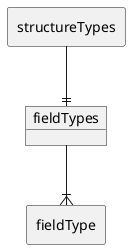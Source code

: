 @startuml
allowmixing
skinparam linetype ortho

rectangle "structureTypes" as p1
rectangle "fieldType" as c1
object "fieldTypes" as e
p1 --|| e
e --|{ c1
@enduml
